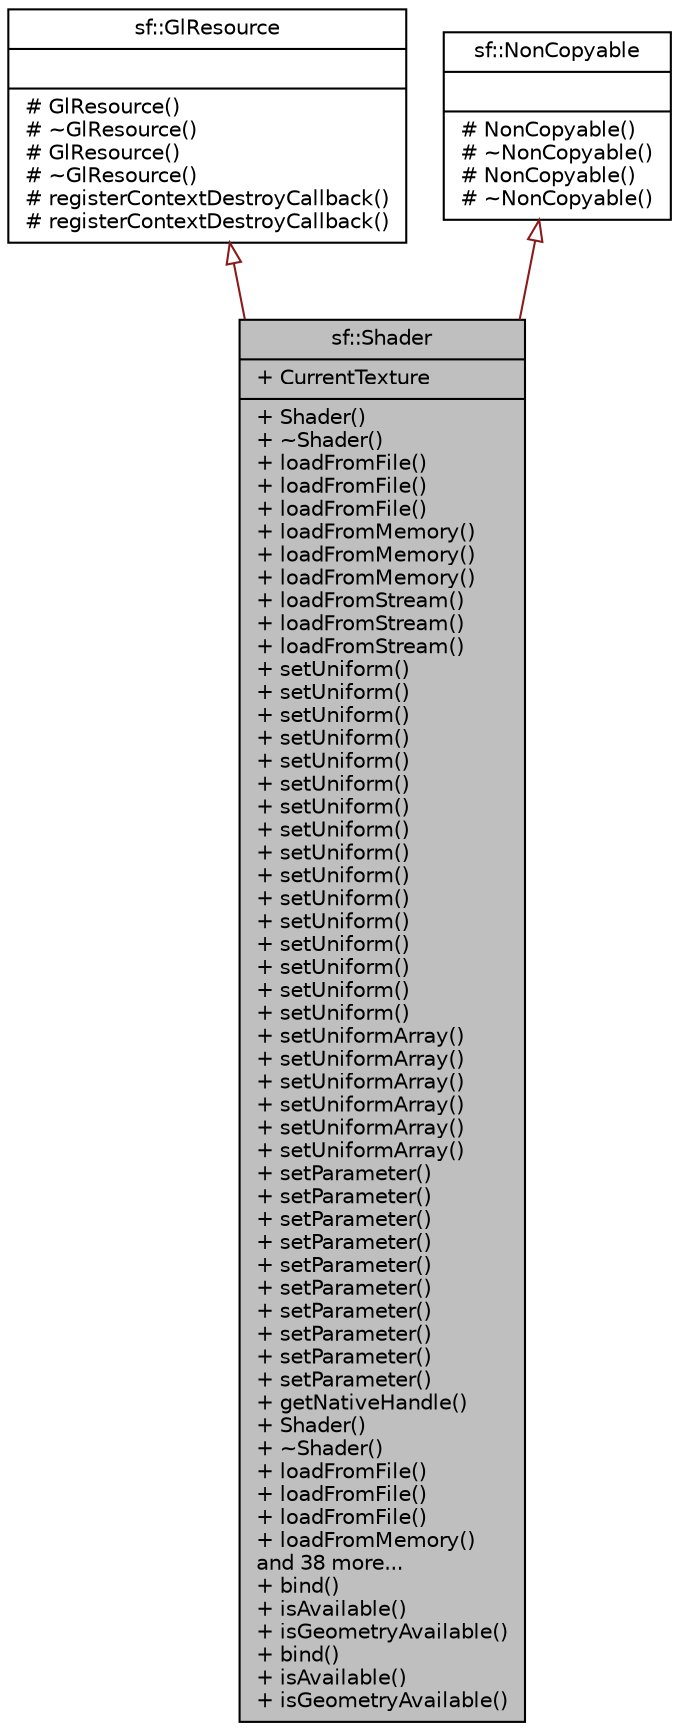 digraph "sf::Shader"
{
 // LATEX_PDF_SIZE
  edge [fontname="Helvetica",fontsize="10",labelfontname="Helvetica",labelfontsize="10"];
  node [fontname="Helvetica",fontsize="10",shape=record];
  Node1 [label="{sf::Shader\n|+ CurrentTexture\l|+ Shader()\l+ ~Shader()\l+ loadFromFile()\l+ loadFromFile()\l+ loadFromFile()\l+ loadFromMemory()\l+ loadFromMemory()\l+ loadFromMemory()\l+ loadFromStream()\l+ loadFromStream()\l+ loadFromStream()\l+ setUniform()\l+ setUniform()\l+ setUniform()\l+ setUniform()\l+ setUniform()\l+ setUniform()\l+ setUniform()\l+ setUniform()\l+ setUniform()\l+ setUniform()\l+ setUniform()\l+ setUniform()\l+ setUniform()\l+ setUniform()\l+ setUniform()\l+ setUniform()\l+ setUniformArray()\l+ setUniformArray()\l+ setUniformArray()\l+ setUniformArray()\l+ setUniformArray()\l+ setUniformArray()\l+ setParameter()\l+ setParameter()\l+ setParameter()\l+ setParameter()\l+ setParameter()\l+ setParameter()\l+ setParameter()\l+ setParameter()\l+ setParameter()\l+ setParameter()\l+ getNativeHandle()\l+ Shader()\l+ ~Shader()\l+ loadFromFile()\l+ loadFromFile()\l+ loadFromFile()\l+ loadFromMemory()\land 38 more...\l+ bind()\l+ isAvailable()\l+ isGeometryAvailable()\l+ bind()\l+ isAvailable()\l+ isGeometryAvailable()\l}",height=0.2,width=0.4,color="black", fillcolor="grey75", style="filled", fontcolor="black",tooltip="Shader class (vertex, geometry and fragment)"];
  Node2 -> Node1 [dir="back",color="firebrick4",fontsize="10",style="solid",arrowtail="onormal",fontname="Helvetica"];
  Node2 [label="{sf::GlResource\n||# GlResource()\l# ~GlResource()\l# GlResource()\l# ~GlResource()\l# registerContextDestroyCallback()\l# registerContextDestroyCallback()\l}",height=0.2,width=0.4,color="black", fillcolor="white", style="filled",URL="$classsf_1_1GlResource.html",tooltip="Base class for classes that require an OpenGL context."];
  Node3 -> Node1 [dir="back",color="firebrick4",fontsize="10",style="solid",arrowtail="onormal",fontname="Helvetica"];
  Node3 [label="{sf::NonCopyable\n||# NonCopyable()\l# ~NonCopyable()\l# NonCopyable()\l# ~NonCopyable()\l}",height=0.2,width=0.4,color="black", fillcolor="white", style="filled",URL="$classsf_1_1NonCopyable.html",tooltip="Utility class that makes any derived class non-copyable."];
}
